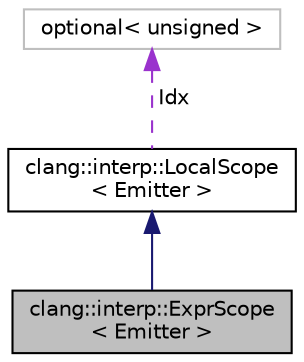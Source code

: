 digraph "clang::interp::ExprScope&lt; Emitter &gt;"
{
 // LATEX_PDF_SIZE
  bgcolor="transparent";
  edge [fontname="Helvetica",fontsize="10",labelfontname="Helvetica",labelfontsize="10"];
  node [fontname="Helvetica",fontsize="10",shape=record];
  Node1 [label="clang::interp::ExprScope\l\< Emitter \>",height=0.2,width=0.4,color="black", fillcolor="grey75", style="filled", fontcolor="black",tooltip="Expression scope which tracks potentially lifetime extended temporaries which are hoisted to the pare..."];
  Node2 -> Node1 [dir="back",color="midnightblue",fontsize="10",style="solid",fontname="Helvetica"];
  Node2 [label="clang::interp::LocalScope\l\< Emitter \>",height=0.2,width=0.4,color="black",URL="$classclang_1_1interp_1_1LocalScope.html",tooltip="Scope for local variables."];
  Node3 -> Node2 [dir="back",color="darkorchid3",fontsize="10",style="dashed",label=" Idx" ,fontname="Helvetica"];
  Node3 [label="optional\< unsigned \>",height=0.2,width=0.4,color="grey75",tooltip=" "];
}
